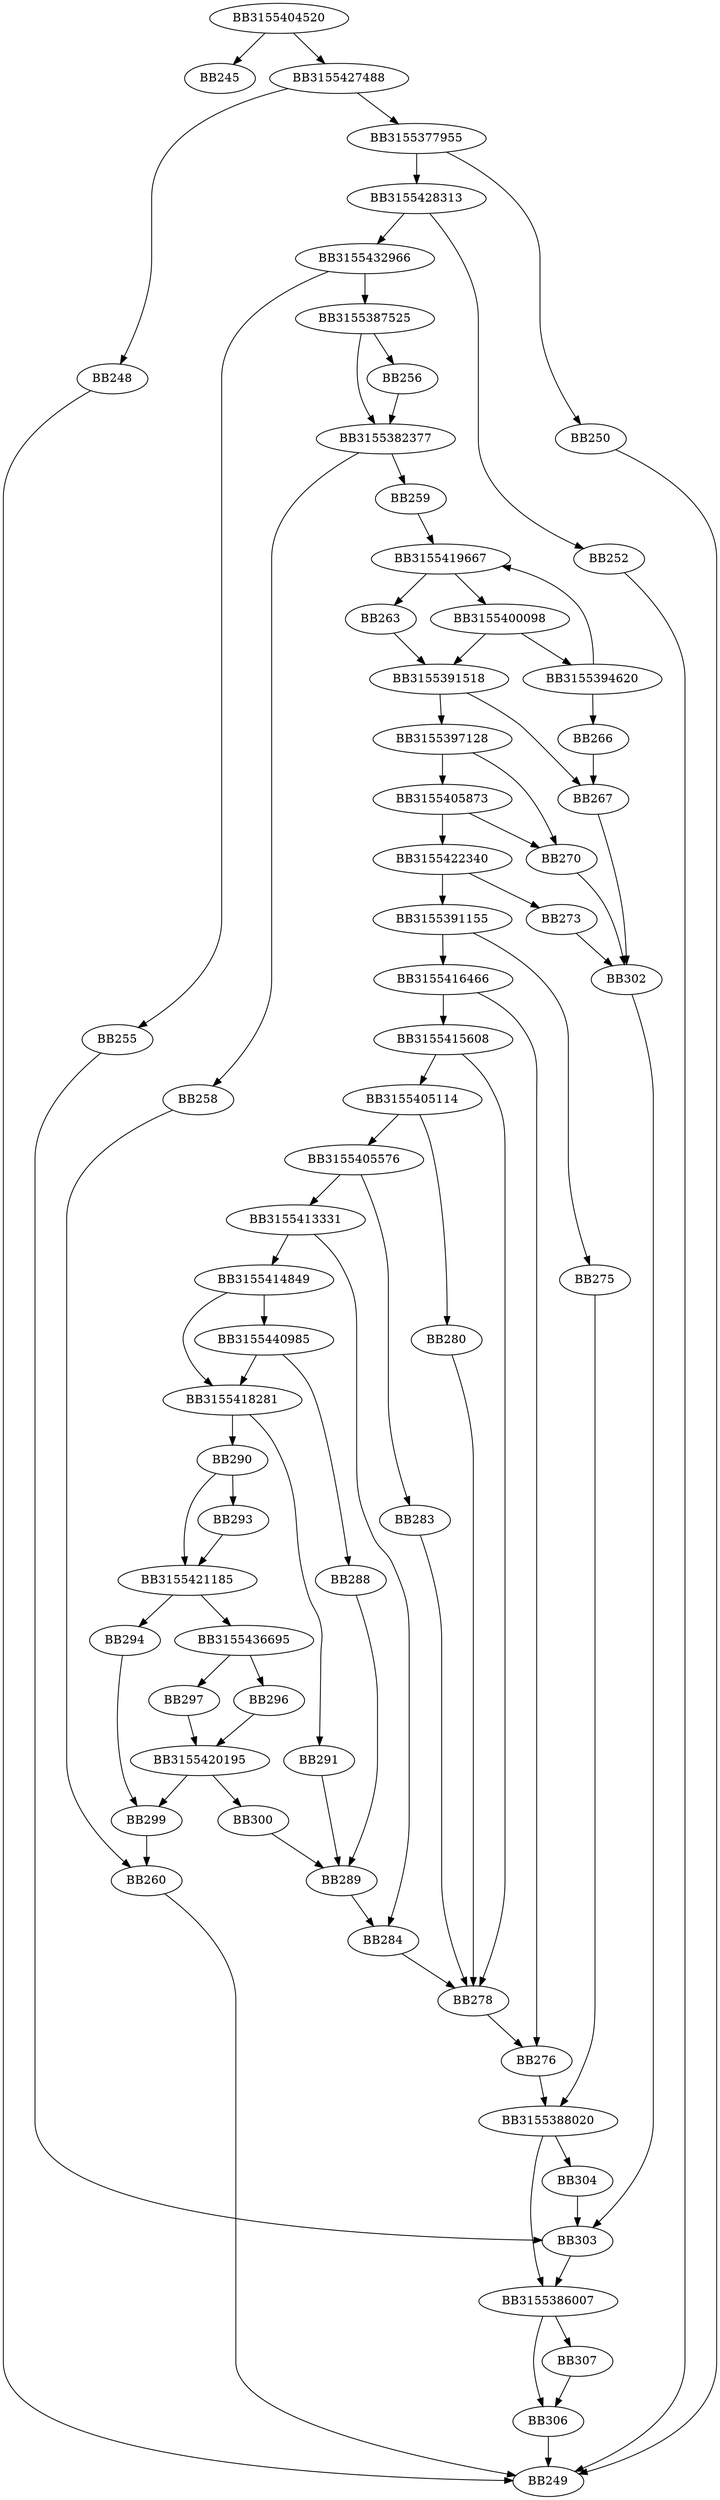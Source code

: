 digraph G{
	BB3155404520->BB245;
	BB3155404520->BB3155427488;
	BB3155427488->BB3155377955;
	BB3155427488->BB248;
	BB248->BB249;
	BB3155377955->BB250;
	BB3155377955->BB3155428313;
	BB250->BB249;
	BB3155428313->BB252;
	BB3155428313->BB3155432966;
	BB252->BB249;
	BB3155432966->BB3155387525;
	BB3155432966->BB255;
	BB3155387525->BB256;
	BB3155387525->BB3155382377;
	BB256->BB3155382377;
	BB3155382377->BB258;
	BB3155382377->BB259;
	BB258->BB260;
	BB259->BB3155419667;
	BB3155419667->BB3155400098;
	BB3155419667->BB263;
	BB3155400098->BB3155391518;
	BB3155400098->BB3155394620;
	BB3155394620->BB3155419667;
	BB3155394620->BB266;
	BB263->BB3155391518;
	BB3155391518->BB267;
	BB3155391518->BB3155397128;
	BB266->BB267;
	BB3155397128->BB3155405873;
	BB3155397128->BB270;
	BB3155405873->BB3155422340;
	BB3155405873->BB270;
	BB3155422340->BB3155391155;
	BB3155422340->BB273;
	BB3155391155->BB3155416466;
	BB3155391155->BB275;
	BB3155416466->BB276;
	BB3155416466->BB3155415608;
	BB3155415608->BB278;
	BB3155415608->BB3155405114;
	BB3155405114->BB280;
	BB3155405114->BB3155405576;
	BB3155405576->BB3155413331;
	BB3155405576->BB283;
	BB3155413331->BB284;
	BB3155413331->BB3155414849;
	BB3155414849->BB3155418281;
	BB3155414849->BB3155440985;
	BB3155440985->BB288;
	BB3155440985->BB3155418281;
	BB288->BB289;
	BB3155418281->BB290;
	BB3155418281->BB291;
	BB290->BB3155421185;
	BB290->BB293;
	BB293->BB3155421185;
	BB3155421185->BB294;
	BB3155421185->BB3155436695;
	BB3155436695->BB296;
	BB3155436695->BB297;
	BB297->BB3155420195;
	BB296->BB3155420195;
	BB294->BB299;
	BB3155420195->BB299;
	BB3155420195->BB300;
	BB300->BB289;
	BB291->BB289;
	BB289->BB284;
	BB284->BB278;
	BB283->BB278;
	BB280->BB278;
	BB278->BB276;
	BB276->BB3155388020;
	BB275->BB3155388020;
	BB299->BB260;
	BB273->BB302;
	BB270->BB302;
	BB267->BB302;
	BB260->BB249;
	BB255->BB303;
	BB302->BB303;
	BB3155388020->BB304;
	BB3155388020->BB3155386007;
	BB304->BB303;
	BB303->BB3155386007;
	BB3155386007->BB306;
	BB3155386007->BB307;
	BB307->BB306;
	BB306->BB249;
}
